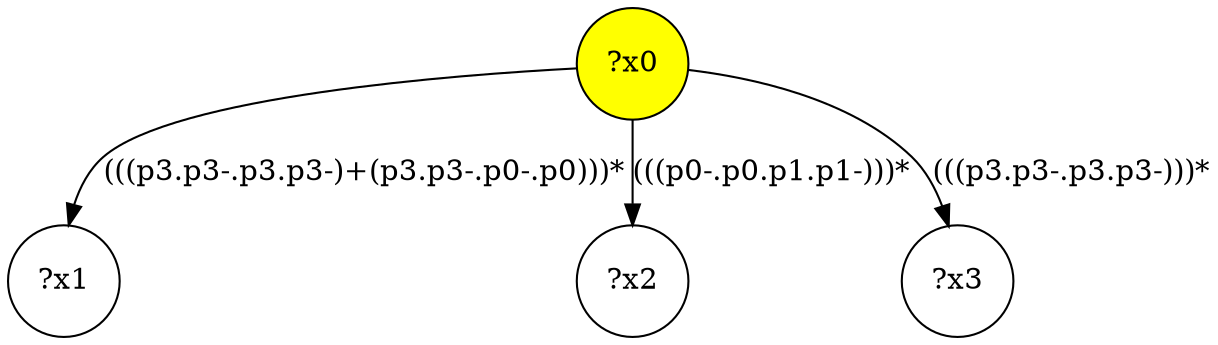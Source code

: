 digraph g {
	x0 [fillcolor="yellow", style="filled," shape=circle, label="?x0"];
	x1 [shape=circle, label="?x1"];
	x0 -> x1 [label="(((p3.p3-.p3.p3-)+(p3.p3-.p0-.p0)))*"];
	x2 [shape=circle, label="?x2"];
	x0 -> x2 [label="(((p0-.p0.p1.p1-)))*"];
	x3 [shape=circle, label="?x3"];
	x0 -> x3 [label="(((p3.p3-.p3.p3-)))*"];
}
